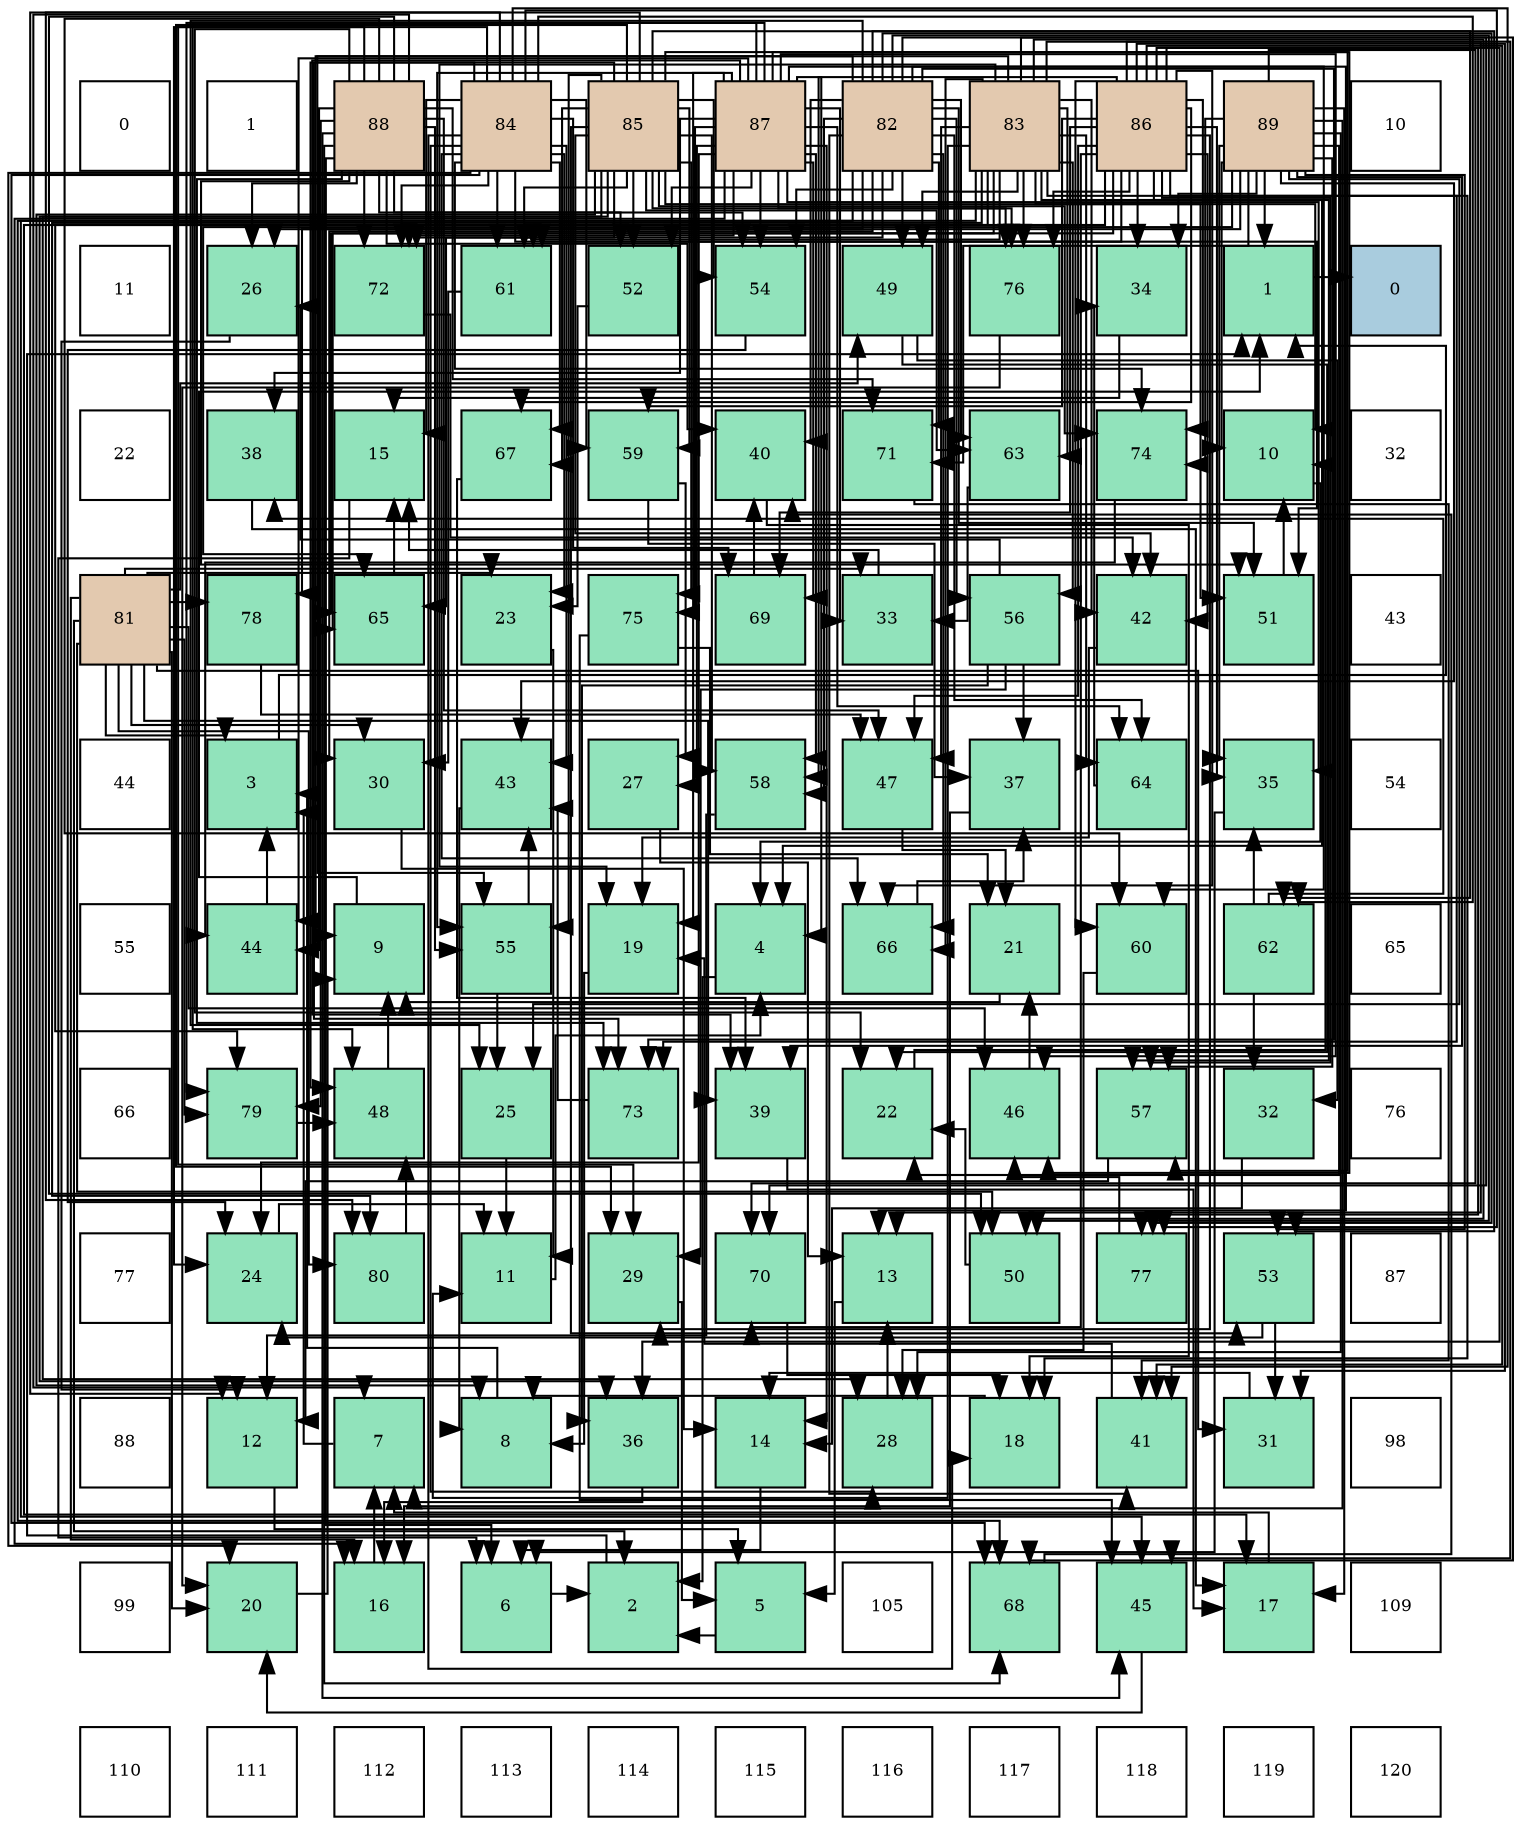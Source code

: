digraph layout{
 rankdir=TB;
 splines=ortho;
 node [style=filled shape=square fixedsize=true width=0.6];
0[label="0", fontsize=8, fillcolor="#ffffff"];
1[label="1", fontsize=8, fillcolor="#ffffff"];
2[label="88", fontsize=8, fillcolor="#e3c9af"];
3[label="84", fontsize=8, fillcolor="#e3c9af"];
4[label="85", fontsize=8, fillcolor="#e3c9af"];
5[label="87", fontsize=8, fillcolor="#e3c9af"];
6[label="82", fontsize=8, fillcolor="#e3c9af"];
7[label="83", fontsize=8, fillcolor="#e3c9af"];
8[label="86", fontsize=8, fillcolor="#e3c9af"];
9[label="89", fontsize=8, fillcolor="#e3c9af"];
10[label="10", fontsize=8, fillcolor="#ffffff"];
11[label="11", fontsize=8, fillcolor="#ffffff"];
12[label="26", fontsize=8, fillcolor="#91e3bb"];
13[label="72", fontsize=8, fillcolor="#91e3bb"];
14[label="61", fontsize=8, fillcolor="#91e3bb"];
15[label="52", fontsize=8, fillcolor="#91e3bb"];
16[label="54", fontsize=8, fillcolor="#91e3bb"];
17[label="49", fontsize=8, fillcolor="#91e3bb"];
18[label="76", fontsize=8, fillcolor="#91e3bb"];
19[label="34", fontsize=8, fillcolor="#91e3bb"];
20[label="1", fontsize=8, fillcolor="#91e3bb"];
21[label="0", fontsize=8, fillcolor="#a9ccde"];
22[label="22", fontsize=8, fillcolor="#ffffff"];
23[label="38", fontsize=8, fillcolor="#91e3bb"];
24[label="15", fontsize=8, fillcolor="#91e3bb"];
25[label="67", fontsize=8, fillcolor="#91e3bb"];
26[label="59", fontsize=8, fillcolor="#91e3bb"];
27[label="40", fontsize=8, fillcolor="#91e3bb"];
28[label="71", fontsize=8, fillcolor="#91e3bb"];
29[label="63", fontsize=8, fillcolor="#91e3bb"];
30[label="74", fontsize=8, fillcolor="#91e3bb"];
31[label="10", fontsize=8, fillcolor="#91e3bb"];
32[label="32", fontsize=8, fillcolor="#ffffff"];
33[label="81", fontsize=8, fillcolor="#e3c9af"];
34[label="78", fontsize=8, fillcolor="#91e3bb"];
35[label="65", fontsize=8, fillcolor="#91e3bb"];
36[label="23", fontsize=8, fillcolor="#91e3bb"];
37[label="75", fontsize=8, fillcolor="#91e3bb"];
38[label="69", fontsize=8, fillcolor="#91e3bb"];
39[label="33", fontsize=8, fillcolor="#91e3bb"];
40[label="56", fontsize=8, fillcolor="#91e3bb"];
41[label="42", fontsize=8, fillcolor="#91e3bb"];
42[label="51", fontsize=8, fillcolor="#91e3bb"];
43[label="43", fontsize=8, fillcolor="#ffffff"];
44[label="44", fontsize=8, fillcolor="#ffffff"];
45[label="3", fontsize=8, fillcolor="#91e3bb"];
46[label="30", fontsize=8, fillcolor="#91e3bb"];
47[label="43", fontsize=8, fillcolor="#91e3bb"];
48[label="27", fontsize=8, fillcolor="#91e3bb"];
49[label="58", fontsize=8, fillcolor="#91e3bb"];
50[label="47", fontsize=8, fillcolor="#91e3bb"];
51[label="37", fontsize=8, fillcolor="#91e3bb"];
52[label="64", fontsize=8, fillcolor="#91e3bb"];
53[label="35", fontsize=8, fillcolor="#91e3bb"];
54[label="54", fontsize=8, fillcolor="#ffffff"];
55[label="55", fontsize=8, fillcolor="#ffffff"];
56[label="44", fontsize=8, fillcolor="#91e3bb"];
57[label="9", fontsize=8, fillcolor="#91e3bb"];
58[label="55", fontsize=8, fillcolor="#91e3bb"];
59[label="19", fontsize=8, fillcolor="#91e3bb"];
60[label="4", fontsize=8, fillcolor="#91e3bb"];
61[label="66", fontsize=8, fillcolor="#91e3bb"];
62[label="21", fontsize=8, fillcolor="#91e3bb"];
63[label="60", fontsize=8, fillcolor="#91e3bb"];
64[label="62", fontsize=8, fillcolor="#91e3bb"];
65[label="65", fontsize=8, fillcolor="#ffffff"];
66[label="66", fontsize=8, fillcolor="#ffffff"];
67[label="79", fontsize=8, fillcolor="#91e3bb"];
68[label="48", fontsize=8, fillcolor="#91e3bb"];
69[label="25", fontsize=8, fillcolor="#91e3bb"];
70[label="73", fontsize=8, fillcolor="#91e3bb"];
71[label="39", fontsize=8, fillcolor="#91e3bb"];
72[label="22", fontsize=8, fillcolor="#91e3bb"];
73[label="46", fontsize=8, fillcolor="#91e3bb"];
74[label="57", fontsize=8, fillcolor="#91e3bb"];
75[label="32", fontsize=8, fillcolor="#91e3bb"];
76[label="76", fontsize=8, fillcolor="#ffffff"];
77[label="77", fontsize=8, fillcolor="#ffffff"];
78[label="24", fontsize=8, fillcolor="#91e3bb"];
79[label="80", fontsize=8, fillcolor="#91e3bb"];
80[label="11", fontsize=8, fillcolor="#91e3bb"];
81[label="29", fontsize=8, fillcolor="#91e3bb"];
82[label="70", fontsize=8, fillcolor="#91e3bb"];
83[label="13", fontsize=8, fillcolor="#91e3bb"];
84[label="50", fontsize=8, fillcolor="#91e3bb"];
85[label="77", fontsize=8, fillcolor="#91e3bb"];
86[label="53", fontsize=8, fillcolor="#91e3bb"];
87[label="87", fontsize=8, fillcolor="#ffffff"];
88[label="88", fontsize=8, fillcolor="#ffffff"];
89[label="12", fontsize=8, fillcolor="#91e3bb"];
90[label="7", fontsize=8, fillcolor="#91e3bb"];
91[label="8", fontsize=8, fillcolor="#91e3bb"];
92[label="36", fontsize=8, fillcolor="#91e3bb"];
93[label="14", fontsize=8, fillcolor="#91e3bb"];
94[label="28", fontsize=8, fillcolor="#91e3bb"];
95[label="18", fontsize=8, fillcolor="#91e3bb"];
96[label="41", fontsize=8, fillcolor="#91e3bb"];
97[label="31", fontsize=8, fillcolor="#91e3bb"];
98[label="98", fontsize=8, fillcolor="#ffffff"];
99[label="99", fontsize=8, fillcolor="#ffffff"];
100[label="20", fontsize=8, fillcolor="#91e3bb"];
101[label="16", fontsize=8, fillcolor="#91e3bb"];
102[label="6", fontsize=8, fillcolor="#91e3bb"];
103[label="2", fontsize=8, fillcolor="#91e3bb"];
104[label="5", fontsize=8, fillcolor="#91e3bb"];
105[label="105", fontsize=8, fillcolor="#ffffff"];
106[label="68", fontsize=8, fillcolor="#91e3bb"];
107[label="45", fontsize=8, fillcolor="#91e3bb"];
108[label="17", fontsize=8, fillcolor="#91e3bb"];
109[label="109", fontsize=8, fillcolor="#ffffff"];
110[label="110", fontsize=8, fillcolor="#ffffff"];
111[label="111", fontsize=8, fillcolor="#ffffff"];
112[label="112", fontsize=8, fillcolor="#ffffff"];
113[label="113", fontsize=8, fillcolor="#ffffff"];
114[label="114", fontsize=8, fillcolor="#ffffff"];
115[label="115", fontsize=8, fillcolor="#ffffff"];
116[label="116", fontsize=8, fillcolor="#ffffff"];
117[label="117", fontsize=8, fillcolor="#ffffff"];
118[label="118", fontsize=8, fillcolor="#ffffff"];
119[label="119", fontsize=8, fillcolor="#ffffff"];
120[label="120", fontsize=8, fillcolor="#ffffff"];
edge [constraint=false, style=vis];20 -> 21;
103 -> 20;
45 -> 20;
60 -> 103;
104 -> 103;
102 -> 103;
90 -> 45;
91 -> 45;
57 -> 20;
31 -> 60;
80 -> 60;
89 -> 104;
83 -> 104;
93 -> 102;
24 -> 102;
101 -> 90;
108 -> 90;
95 -> 91;
59 -> 91;
100 -> 57;
62 -> 57;
72 -> 31;
36 -> 80;
78 -> 80;
69 -> 80;
12 -> 89;
48 -> 83;
94 -> 83;
81 -> 104;
46 -> 93;
97 -> 93;
75 -> 93;
39 -> 24;
19 -> 24;
53 -> 102;
92 -> 101;
51 -> 101;
23 -> 108;
71 -> 108;
27 -> 95;
96 -> 59;
41 -> 59;
47 -> 91;
56 -> 45;
107 -> 100;
73 -> 62;
50 -> 62;
68 -> 57;
17 -> 72;
17 -> 75;
84 -> 72;
42 -> 31;
15 -> 36;
86 -> 78;
86 -> 97;
16 -> 78;
58 -> 69;
58 -> 47;
40 -> 12;
40 -> 81;
40 -> 92;
40 -> 51;
74 -> 89;
49 -> 89;
26 -> 48;
26 -> 51;
63 -> 94;
14 -> 46;
64 -> 75;
64 -> 53;
64 -> 23;
29 -> 39;
52 -> 19;
35 -> 24;
61 -> 51;
25 -> 71;
106 -> 27;
38 -> 27;
82 -> 95;
28 -> 96;
13 -> 41;
70 -> 47;
30 -> 56;
37 -> 62;
37 -> 107;
18 -> 100;
85 -> 73;
34 -> 50;
67 -> 68;
79 -> 68;
33 -> 103;
33 -> 45;
33 -> 101;
33 -> 100;
33 -> 36;
33 -> 46;
33 -> 97;
33 -> 39;
33 -> 71;
33 -> 73;
33 -> 17;
33 -> 84;
33 -> 34;
33 -> 67;
33 -> 79;
6 -> 57;
6 -> 83;
6 -> 69;
6 -> 46;
6 -> 27;
6 -> 96;
6 -> 17;
6 -> 84;
6 -> 42;
6 -> 86;
6 -> 16;
6 -> 40;
6 -> 49;
6 -> 29;
6 -> 52;
6 -> 61;
6 -> 106;
6 -> 82;
6 -> 28;
6 -> 13;
6 -> 70;
6 -> 85;
6 -> 34;
7 -> 80;
7 -> 83;
7 -> 95;
7 -> 59;
7 -> 41;
7 -> 107;
7 -> 50;
7 -> 17;
7 -> 84;
7 -> 42;
7 -> 58;
7 -> 40;
7 -> 74;
7 -> 14;
7 -> 29;
7 -> 52;
7 -> 35;
7 -> 61;
7 -> 106;
7 -> 18;
7 -> 67;
7 -> 79;
3 -> 89;
3 -> 24;
3 -> 95;
3 -> 100;
3 -> 36;
3 -> 94;
3 -> 81;
3 -> 96;
3 -> 47;
3 -> 68;
3 -> 42;
3 -> 26;
3 -> 14;
3 -> 64;
3 -> 61;
3 -> 25;
3 -> 106;
3 -> 38;
3 -> 13;
3 -> 30;
3 -> 85;
4 -> 91;
4 -> 31;
4 -> 94;
4 -> 81;
4 -> 92;
4 -> 41;
4 -> 73;
4 -> 15;
4 -> 86;
4 -> 16;
4 -> 58;
4 -> 49;
4 -> 26;
4 -> 14;
4 -> 64;
4 -> 29;
4 -> 35;
4 -> 25;
4 -> 70;
4 -> 30;
4 -> 37;
4 -> 18;
4 -> 79;
8 -> 60;
8 -> 108;
8 -> 81;
8 -> 97;
8 -> 19;
8 -> 53;
8 -> 92;
8 -> 96;
8 -> 41;
8 -> 107;
8 -> 50;
8 -> 74;
8 -> 49;
8 -> 26;
8 -> 63;
8 -> 14;
8 -> 35;
8 -> 61;
8 -> 25;
8 -> 38;
8 -> 82;
8 -> 70;
8 -> 30;
8 -> 18;
8 -> 85;
5 -> 60;
5 -> 93;
5 -> 101;
5 -> 59;
5 -> 78;
5 -> 48;
5 -> 39;
5 -> 53;
5 -> 23;
5 -> 71;
5 -> 56;
5 -> 73;
5 -> 68;
5 -> 15;
5 -> 16;
5 -> 58;
5 -> 74;
5 -> 49;
5 -> 63;
5 -> 52;
5 -> 38;
5 -> 13;
5 -> 37;
5 -> 18;
5 -> 67;
2 -> 102;
2 -> 90;
2 -> 72;
2 -> 78;
2 -> 12;
2 -> 27;
2 -> 56;
2 -> 107;
2 -> 50;
2 -> 84;
2 -> 42;
2 -> 15;
2 -> 16;
2 -> 58;
2 -> 63;
2 -> 106;
2 -> 28;
2 -> 13;
2 -> 70;
2 -> 67;
9 -> 20;
9 -> 90;
9 -> 31;
9 -> 108;
9 -> 72;
9 -> 69;
9 -> 12;
9 -> 94;
9 -> 19;
9 -> 53;
9 -> 71;
9 -> 47;
9 -> 86;
9 -> 74;
9 -> 35;
9 -> 82;
9 -> 28;
9 -> 30;
edge [constraint=true, style=invis];
0 -> 11 -> 22 -> 33 -> 44 -> 55 -> 66 -> 77 -> 88 -> 99 -> 110;
1 -> 12 -> 23 -> 34 -> 45 -> 56 -> 67 -> 78 -> 89 -> 100 -> 111;
2 -> 13 -> 24 -> 35 -> 46 -> 57 -> 68 -> 79 -> 90 -> 101 -> 112;
3 -> 14 -> 25 -> 36 -> 47 -> 58 -> 69 -> 80 -> 91 -> 102 -> 113;
4 -> 15 -> 26 -> 37 -> 48 -> 59 -> 70 -> 81 -> 92 -> 103 -> 114;
5 -> 16 -> 27 -> 38 -> 49 -> 60 -> 71 -> 82 -> 93 -> 104 -> 115;
6 -> 17 -> 28 -> 39 -> 50 -> 61 -> 72 -> 83 -> 94 -> 105 -> 116;
7 -> 18 -> 29 -> 40 -> 51 -> 62 -> 73 -> 84 -> 95 -> 106 -> 117;
8 -> 19 -> 30 -> 41 -> 52 -> 63 -> 74 -> 85 -> 96 -> 107 -> 118;
9 -> 20 -> 31 -> 42 -> 53 -> 64 -> 75 -> 86 -> 97 -> 108 -> 119;
10 -> 21 -> 32 -> 43 -> 54 -> 65 -> 76 -> 87 -> 98 -> 109 -> 120;
rank = same {0 -> 1 -> 2 -> 3 -> 4 -> 5 -> 6 -> 7 -> 8 -> 9 -> 10};
rank = same {11 -> 12 -> 13 -> 14 -> 15 -> 16 -> 17 -> 18 -> 19 -> 20 -> 21};
rank = same {22 -> 23 -> 24 -> 25 -> 26 -> 27 -> 28 -> 29 -> 30 -> 31 -> 32};
rank = same {33 -> 34 -> 35 -> 36 -> 37 -> 38 -> 39 -> 40 -> 41 -> 42 -> 43};
rank = same {44 -> 45 -> 46 -> 47 -> 48 -> 49 -> 50 -> 51 -> 52 -> 53 -> 54};
rank = same {55 -> 56 -> 57 -> 58 -> 59 -> 60 -> 61 -> 62 -> 63 -> 64 -> 65};
rank = same {66 -> 67 -> 68 -> 69 -> 70 -> 71 -> 72 -> 73 -> 74 -> 75 -> 76};
rank = same {77 -> 78 -> 79 -> 80 -> 81 -> 82 -> 83 -> 84 -> 85 -> 86 -> 87};
rank = same {88 -> 89 -> 90 -> 91 -> 92 -> 93 -> 94 -> 95 -> 96 -> 97 -> 98};
rank = same {99 -> 100 -> 101 -> 102 -> 103 -> 104 -> 105 -> 106 -> 107 -> 108 -> 109};
rank = same {110 -> 111 -> 112 -> 113 -> 114 -> 115 -> 116 -> 117 -> 118 -> 119 -> 120};
}